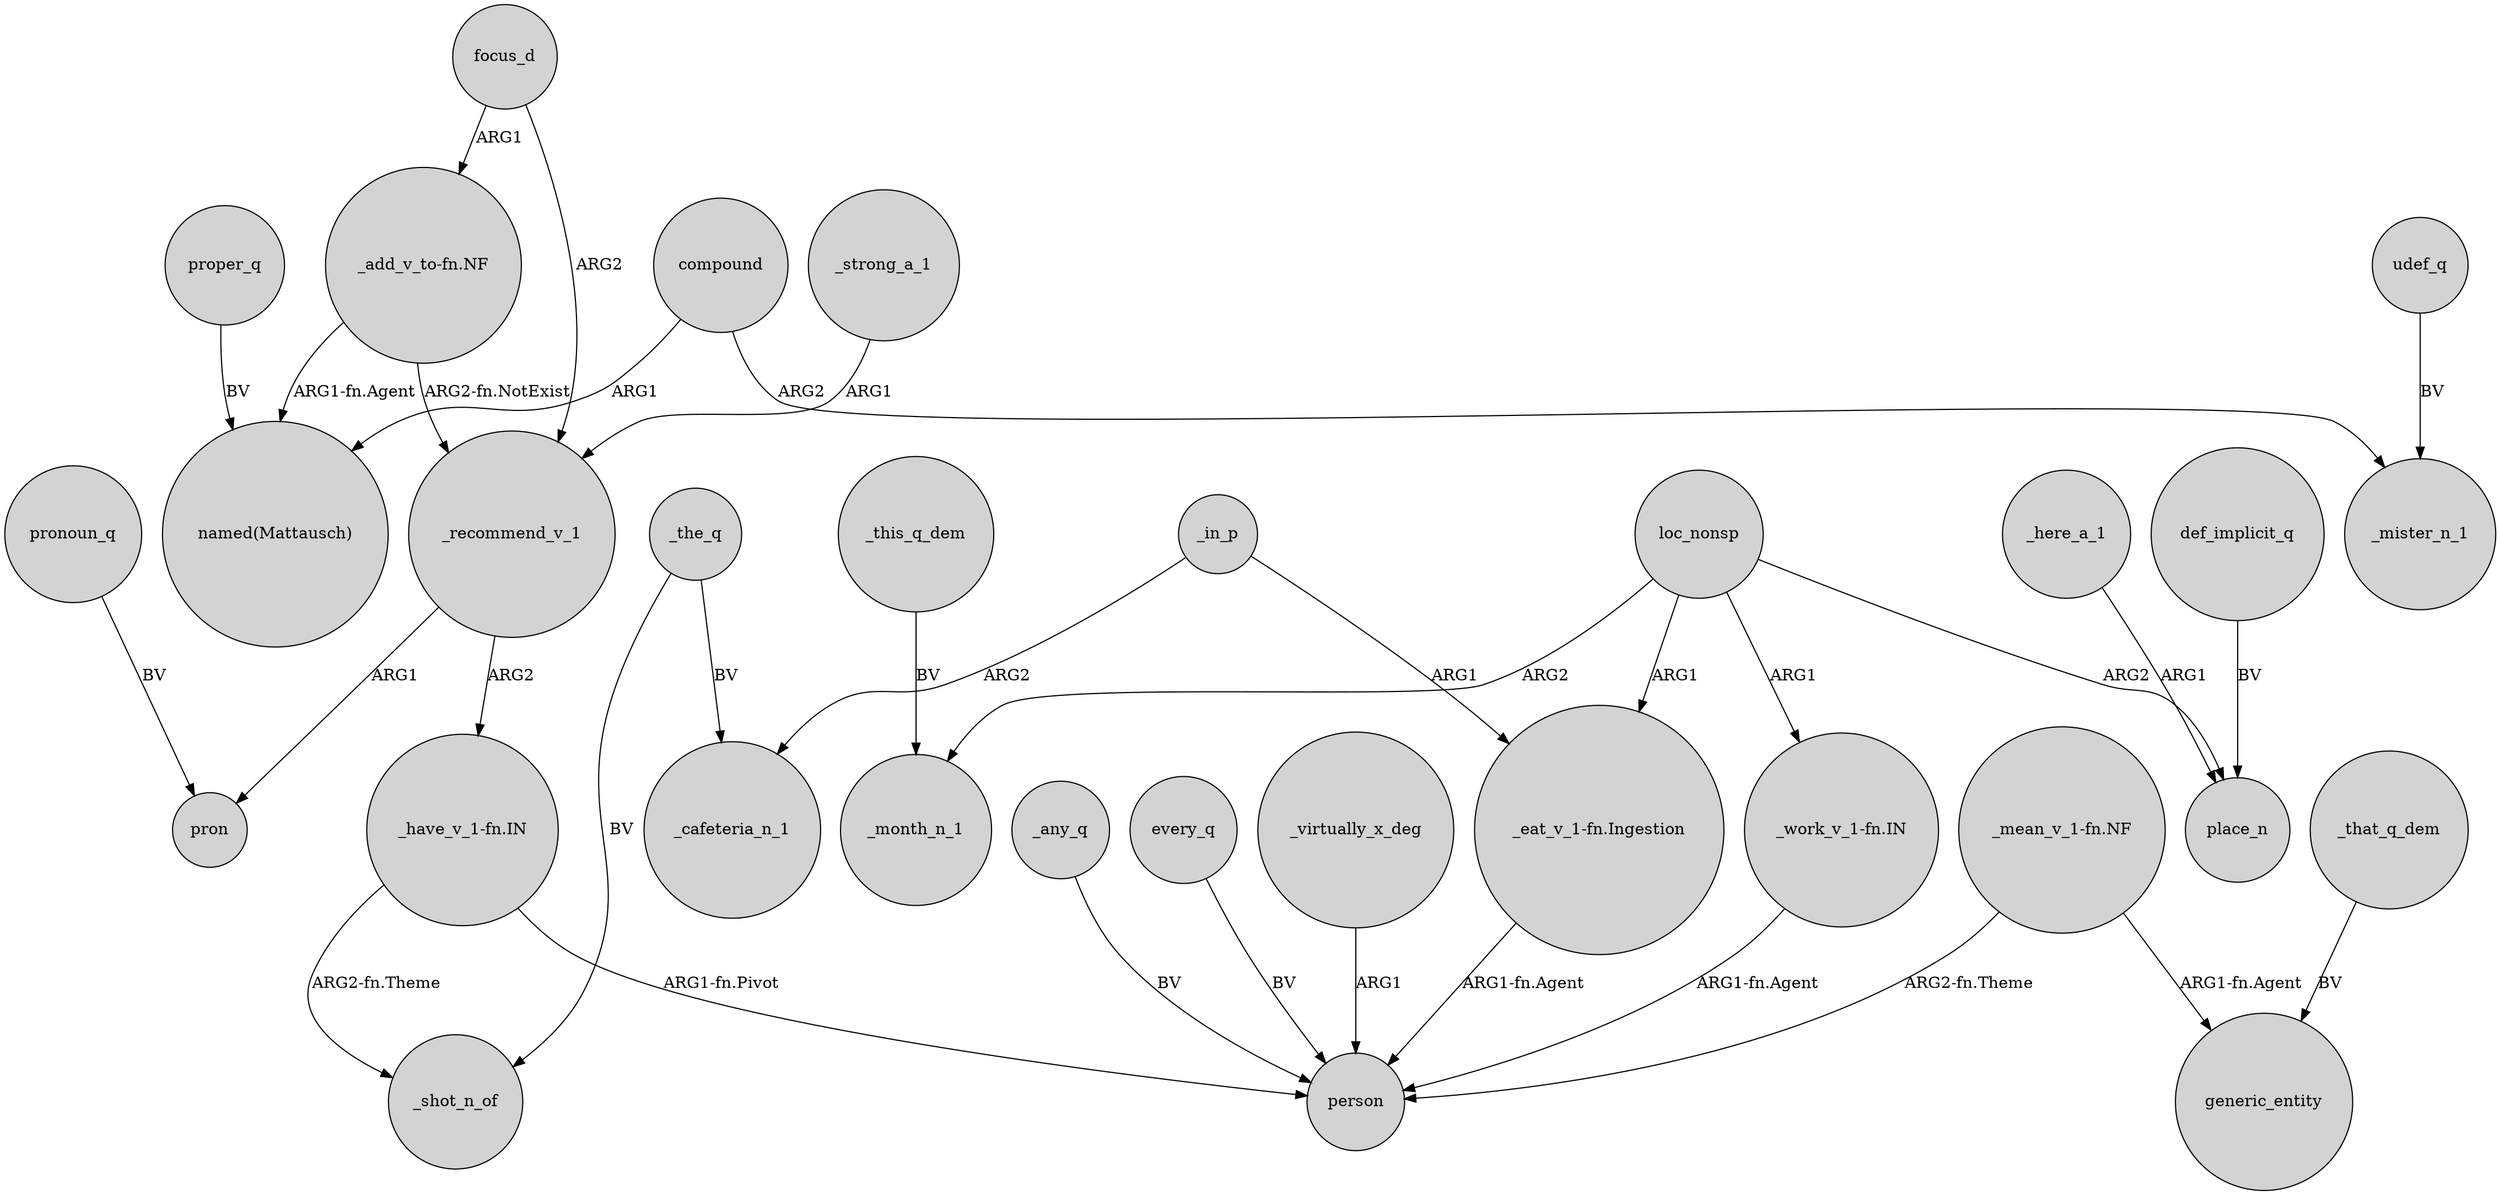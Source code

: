 digraph {
	node [shape=circle style=filled]
	focus_d -> _recommend_v_1 [label=ARG2]
	"_eat_v_1-fn.Ingestion" -> person [label="ARG1-fn.Agent"]
	_strong_a_1 -> _recommend_v_1 [label=ARG1]
	_in_p -> "_eat_v_1-fn.Ingestion" [label=ARG1]
	_here_a_1 -> place_n [label=ARG1]
	_that_q_dem -> generic_entity [label=BV]
	compound -> _mister_n_1 [label=ARG2]
	_this_q_dem -> _month_n_1 [label=BV]
	proper_q -> "named(Mattausch)" [label=BV]
	udef_q -> _mister_n_1 [label=BV]
	every_q -> person [label=BV]
	"_add_v_to-fn.NF" -> "named(Mattausch)" [label="ARG1-fn.Agent"]
	def_implicit_q -> place_n [label=BV]
	"_mean_v_1-fn.NF" -> generic_entity [label="ARG1-fn.Agent"]
	"_have_v_1-fn.IN" -> _shot_n_of [label="ARG2-fn.Theme"]
	pronoun_q -> pron [label=BV]
	"_work_v_1-fn.IN" -> person [label="ARG1-fn.Agent"]
	_the_q -> _shot_n_of [label=BV]
	_recommend_v_1 -> "_have_v_1-fn.IN" [label=ARG2]
	compound -> "named(Mattausch)" [label=ARG1]
	"_mean_v_1-fn.NF" -> person [label="ARG2-fn.Theme"]
	loc_nonsp -> "_eat_v_1-fn.Ingestion" [label=ARG1]
	"_add_v_to-fn.NF" -> _recommend_v_1 [label="ARG2-fn.NotExist"]
	_recommend_v_1 -> pron [label=ARG1]
	_virtually_x_deg -> person [label=ARG1]
	_in_p -> _cafeteria_n_1 [label=ARG2]
	"_have_v_1-fn.IN" -> person [label="ARG1-fn.Pivot"]
	loc_nonsp -> place_n [label=ARG2]
	loc_nonsp -> "_work_v_1-fn.IN" [label=ARG1]
	focus_d -> "_add_v_to-fn.NF" [label=ARG1]
	_any_q -> person [label=BV]
	_the_q -> _cafeteria_n_1 [label=BV]
	loc_nonsp -> _month_n_1 [label=ARG2]
}
